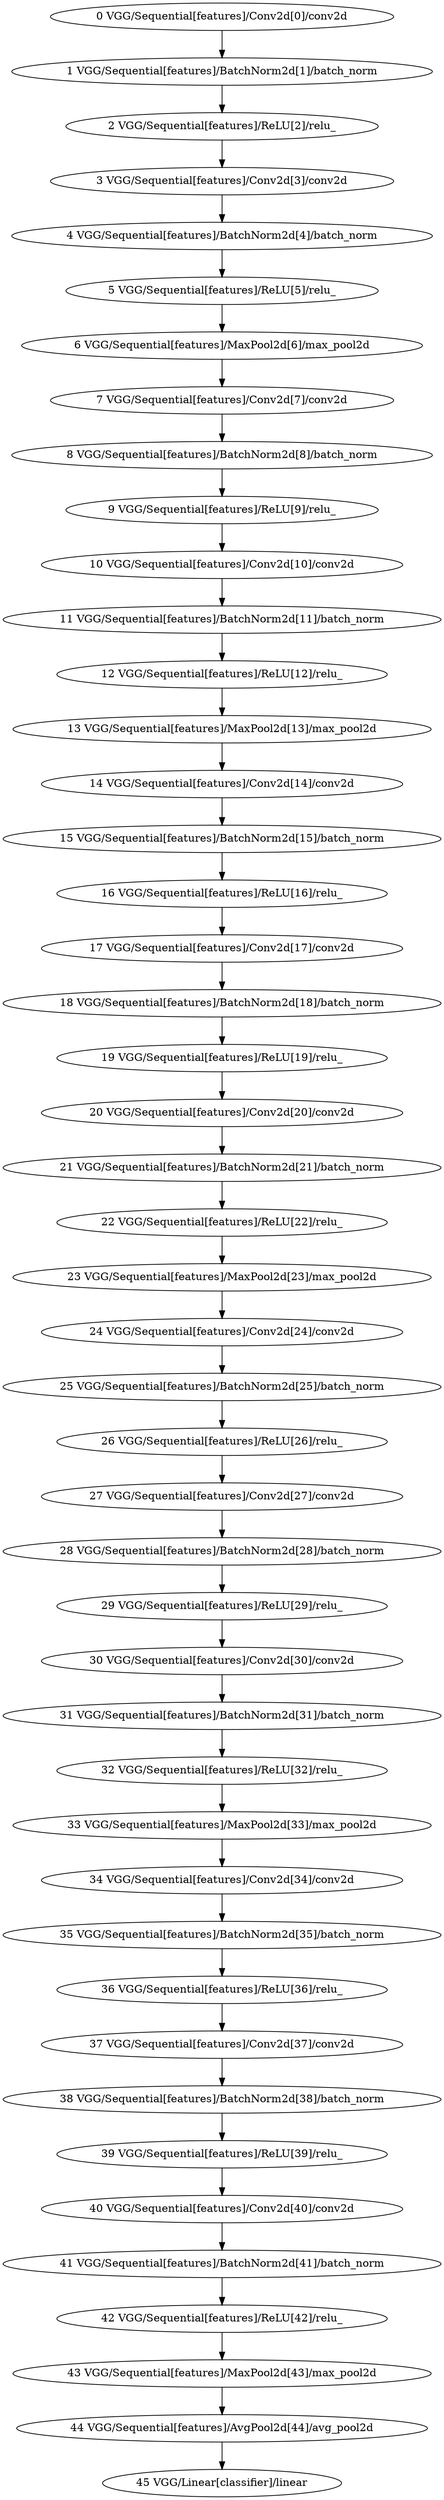 strict digraph  {
"0 VGG/Sequential[features]/Conv2d[0]/conv2d" [id=0, scope="VGG/Sequential[features]/Conv2d[0]", type=conv2d];
"1 VGG/Sequential[features]/BatchNorm2d[1]/batch_norm" [id=1, scope="VGG/Sequential[features]/BatchNorm2d[1]", type=batch_norm];
"2 VGG/Sequential[features]/ReLU[2]/relu_" [id=2, scope="VGG/Sequential[features]/ReLU[2]", type=relu_];
"3 VGG/Sequential[features]/Conv2d[3]/conv2d" [id=3, scope="VGG/Sequential[features]/Conv2d[3]", type=conv2d];
"4 VGG/Sequential[features]/BatchNorm2d[4]/batch_norm" [id=4, scope="VGG/Sequential[features]/BatchNorm2d[4]", type=batch_norm];
"5 VGG/Sequential[features]/ReLU[5]/relu_" [id=5, scope="VGG/Sequential[features]/ReLU[5]", type=relu_];
"6 VGG/Sequential[features]/MaxPool2d[6]/max_pool2d" [id=6, scope="VGG/Sequential[features]/MaxPool2d[6]", type=max_pool2d];
"7 VGG/Sequential[features]/Conv2d[7]/conv2d" [id=7, scope="VGG/Sequential[features]/Conv2d[7]", type=conv2d];
"8 VGG/Sequential[features]/BatchNorm2d[8]/batch_norm" [id=8, scope="VGG/Sequential[features]/BatchNorm2d[8]", type=batch_norm];
"9 VGG/Sequential[features]/ReLU[9]/relu_" [id=9, scope="VGG/Sequential[features]/ReLU[9]", type=relu_];
"10 VGG/Sequential[features]/Conv2d[10]/conv2d" [id=10, scope="VGG/Sequential[features]/Conv2d[10]", type=conv2d];
"11 VGG/Sequential[features]/BatchNorm2d[11]/batch_norm" [id=11, scope="VGG/Sequential[features]/BatchNorm2d[11]", type=batch_norm];
"12 VGG/Sequential[features]/ReLU[12]/relu_" [id=12, scope="VGG/Sequential[features]/ReLU[12]", type=relu_];
"13 VGG/Sequential[features]/MaxPool2d[13]/max_pool2d" [id=13, scope="VGG/Sequential[features]/MaxPool2d[13]", type=max_pool2d];
"14 VGG/Sequential[features]/Conv2d[14]/conv2d" [id=14, scope="VGG/Sequential[features]/Conv2d[14]", type=conv2d];
"15 VGG/Sequential[features]/BatchNorm2d[15]/batch_norm" [id=15, scope="VGG/Sequential[features]/BatchNorm2d[15]", type=batch_norm];
"16 VGG/Sequential[features]/ReLU[16]/relu_" [id=16, scope="VGG/Sequential[features]/ReLU[16]", type=relu_];
"17 VGG/Sequential[features]/Conv2d[17]/conv2d" [id=17, scope="VGG/Sequential[features]/Conv2d[17]", type=conv2d];
"18 VGG/Sequential[features]/BatchNorm2d[18]/batch_norm" [id=18, scope="VGG/Sequential[features]/BatchNorm2d[18]", type=batch_norm];
"19 VGG/Sequential[features]/ReLU[19]/relu_" [id=19, scope="VGG/Sequential[features]/ReLU[19]", type=relu_];
"20 VGG/Sequential[features]/Conv2d[20]/conv2d" [id=20, scope="VGG/Sequential[features]/Conv2d[20]", type=conv2d];
"21 VGG/Sequential[features]/BatchNorm2d[21]/batch_norm" [id=21, scope="VGG/Sequential[features]/BatchNorm2d[21]", type=batch_norm];
"22 VGG/Sequential[features]/ReLU[22]/relu_" [id=22, scope="VGG/Sequential[features]/ReLU[22]", type=relu_];
"23 VGG/Sequential[features]/MaxPool2d[23]/max_pool2d" [id=23, scope="VGG/Sequential[features]/MaxPool2d[23]", type=max_pool2d];
"24 VGG/Sequential[features]/Conv2d[24]/conv2d" [id=24, scope="VGG/Sequential[features]/Conv2d[24]", type=conv2d];
"25 VGG/Sequential[features]/BatchNorm2d[25]/batch_norm" [id=25, scope="VGG/Sequential[features]/BatchNorm2d[25]", type=batch_norm];
"26 VGG/Sequential[features]/ReLU[26]/relu_" [id=26, scope="VGG/Sequential[features]/ReLU[26]", type=relu_];
"27 VGG/Sequential[features]/Conv2d[27]/conv2d" [id=27, scope="VGG/Sequential[features]/Conv2d[27]", type=conv2d];
"28 VGG/Sequential[features]/BatchNorm2d[28]/batch_norm" [id=28, scope="VGG/Sequential[features]/BatchNorm2d[28]", type=batch_norm];
"29 VGG/Sequential[features]/ReLU[29]/relu_" [id=29, scope="VGG/Sequential[features]/ReLU[29]", type=relu_];
"30 VGG/Sequential[features]/Conv2d[30]/conv2d" [id=30, scope="VGG/Sequential[features]/Conv2d[30]", type=conv2d];
"31 VGG/Sequential[features]/BatchNorm2d[31]/batch_norm" [id=31, scope="VGG/Sequential[features]/BatchNorm2d[31]", type=batch_norm];
"32 VGG/Sequential[features]/ReLU[32]/relu_" [id=32, scope="VGG/Sequential[features]/ReLU[32]", type=relu_];
"33 VGG/Sequential[features]/MaxPool2d[33]/max_pool2d" [id=33, scope="VGG/Sequential[features]/MaxPool2d[33]", type=max_pool2d];
"34 VGG/Sequential[features]/Conv2d[34]/conv2d" [id=34, scope="VGG/Sequential[features]/Conv2d[34]", type=conv2d];
"35 VGG/Sequential[features]/BatchNorm2d[35]/batch_norm" [id=35, scope="VGG/Sequential[features]/BatchNorm2d[35]", type=batch_norm];
"36 VGG/Sequential[features]/ReLU[36]/relu_" [id=36, scope="VGG/Sequential[features]/ReLU[36]", type=relu_];
"37 VGG/Sequential[features]/Conv2d[37]/conv2d" [id=37, scope="VGG/Sequential[features]/Conv2d[37]", type=conv2d];
"38 VGG/Sequential[features]/BatchNorm2d[38]/batch_norm" [id=38, scope="VGG/Sequential[features]/BatchNorm2d[38]", type=batch_norm];
"39 VGG/Sequential[features]/ReLU[39]/relu_" [id=39, scope="VGG/Sequential[features]/ReLU[39]", type=relu_];
"40 VGG/Sequential[features]/Conv2d[40]/conv2d" [id=40, scope="VGG/Sequential[features]/Conv2d[40]", type=conv2d];
"41 VGG/Sequential[features]/BatchNorm2d[41]/batch_norm" [id=41, scope="VGG/Sequential[features]/BatchNorm2d[41]", type=batch_norm];
"42 VGG/Sequential[features]/ReLU[42]/relu_" [id=42, scope="VGG/Sequential[features]/ReLU[42]", type=relu_];
"43 VGG/Sequential[features]/MaxPool2d[43]/max_pool2d" [id=43, scope="VGG/Sequential[features]/MaxPool2d[43]", type=max_pool2d];
"44 VGG/Sequential[features]/AvgPool2d[44]/avg_pool2d" [id=44, scope="VGG/Sequential[features]/AvgPool2d[44]", type=avg_pool2d];
"45 VGG/Linear[classifier]/linear" [id=45, scope="VGG/Linear[classifier]", type=linear];
"0 VGG/Sequential[features]/Conv2d[0]/conv2d" -> "1 VGG/Sequential[features]/BatchNorm2d[1]/batch_norm";
"1 VGG/Sequential[features]/BatchNorm2d[1]/batch_norm" -> "2 VGG/Sequential[features]/ReLU[2]/relu_";
"2 VGG/Sequential[features]/ReLU[2]/relu_" -> "3 VGG/Sequential[features]/Conv2d[3]/conv2d";
"3 VGG/Sequential[features]/Conv2d[3]/conv2d" -> "4 VGG/Sequential[features]/BatchNorm2d[4]/batch_norm";
"4 VGG/Sequential[features]/BatchNorm2d[4]/batch_norm" -> "5 VGG/Sequential[features]/ReLU[5]/relu_";
"5 VGG/Sequential[features]/ReLU[5]/relu_" -> "6 VGG/Sequential[features]/MaxPool2d[6]/max_pool2d";
"6 VGG/Sequential[features]/MaxPool2d[6]/max_pool2d" -> "7 VGG/Sequential[features]/Conv2d[7]/conv2d";
"7 VGG/Sequential[features]/Conv2d[7]/conv2d" -> "8 VGG/Sequential[features]/BatchNorm2d[8]/batch_norm";
"8 VGG/Sequential[features]/BatchNorm2d[8]/batch_norm" -> "9 VGG/Sequential[features]/ReLU[9]/relu_";
"9 VGG/Sequential[features]/ReLU[9]/relu_" -> "10 VGG/Sequential[features]/Conv2d[10]/conv2d";
"10 VGG/Sequential[features]/Conv2d[10]/conv2d" -> "11 VGG/Sequential[features]/BatchNorm2d[11]/batch_norm";
"11 VGG/Sequential[features]/BatchNorm2d[11]/batch_norm" -> "12 VGG/Sequential[features]/ReLU[12]/relu_";
"12 VGG/Sequential[features]/ReLU[12]/relu_" -> "13 VGG/Sequential[features]/MaxPool2d[13]/max_pool2d";
"13 VGG/Sequential[features]/MaxPool2d[13]/max_pool2d" -> "14 VGG/Sequential[features]/Conv2d[14]/conv2d";
"14 VGG/Sequential[features]/Conv2d[14]/conv2d" -> "15 VGG/Sequential[features]/BatchNorm2d[15]/batch_norm";
"15 VGG/Sequential[features]/BatchNorm2d[15]/batch_norm" -> "16 VGG/Sequential[features]/ReLU[16]/relu_";
"16 VGG/Sequential[features]/ReLU[16]/relu_" -> "17 VGG/Sequential[features]/Conv2d[17]/conv2d";
"17 VGG/Sequential[features]/Conv2d[17]/conv2d" -> "18 VGG/Sequential[features]/BatchNorm2d[18]/batch_norm";
"18 VGG/Sequential[features]/BatchNorm2d[18]/batch_norm" -> "19 VGG/Sequential[features]/ReLU[19]/relu_";
"19 VGG/Sequential[features]/ReLU[19]/relu_" -> "20 VGG/Sequential[features]/Conv2d[20]/conv2d";
"20 VGG/Sequential[features]/Conv2d[20]/conv2d" -> "21 VGG/Sequential[features]/BatchNorm2d[21]/batch_norm";
"21 VGG/Sequential[features]/BatchNorm2d[21]/batch_norm" -> "22 VGG/Sequential[features]/ReLU[22]/relu_";
"22 VGG/Sequential[features]/ReLU[22]/relu_" -> "23 VGG/Sequential[features]/MaxPool2d[23]/max_pool2d";
"23 VGG/Sequential[features]/MaxPool2d[23]/max_pool2d" -> "24 VGG/Sequential[features]/Conv2d[24]/conv2d";
"24 VGG/Sequential[features]/Conv2d[24]/conv2d" -> "25 VGG/Sequential[features]/BatchNorm2d[25]/batch_norm";
"25 VGG/Sequential[features]/BatchNorm2d[25]/batch_norm" -> "26 VGG/Sequential[features]/ReLU[26]/relu_";
"26 VGG/Sequential[features]/ReLU[26]/relu_" -> "27 VGG/Sequential[features]/Conv2d[27]/conv2d";
"27 VGG/Sequential[features]/Conv2d[27]/conv2d" -> "28 VGG/Sequential[features]/BatchNorm2d[28]/batch_norm";
"28 VGG/Sequential[features]/BatchNorm2d[28]/batch_norm" -> "29 VGG/Sequential[features]/ReLU[29]/relu_";
"29 VGG/Sequential[features]/ReLU[29]/relu_" -> "30 VGG/Sequential[features]/Conv2d[30]/conv2d";
"30 VGG/Sequential[features]/Conv2d[30]/conv2d" -> "31 VGG/Sequential[features]/BatchNorm2d[31]/batch_norm";
"31 VGG/Sequential[features]/BatchNorm2d[31]/batch_norm" -> "32 VGG/Sequential[features]/ReLU[32]/relu_";
"32 VGG/Sequential[features]/ReLU[32]/relu_" -> "33 VGG/Sequential[features]/MaxPool2d[33]/max_pool2d";
"33 VGG/Sequential[features]/MaxPool2d[33]/max_pool2d" -> "34 VGG/Sequential[features]/Conv2d[34]/conv2d";
"34 VGG/Sequential[features]/Conv2d[34]/conv2d" -> "35 VGG/Sequential[features]/BatchNorm2d[35]/batch_norm";
"35 VGG/Sequential[features]/BatchNorm2d[35]/batch_norm" -> "36 VGG/Sequential[features]/ReLU[36]/relu_";
"36 VGG/Sequential[features]/ReLU[36]/relu_" -> "37 VGG/Sequential[features]/Conv2d[37]/conv2d";
"37 VGG/Sequential[features]/Conv2d[37]/conv2d" -> "38 VGG/Sequential[features]/BatchNorm2d[38]/batch_norm";
"38 VGG/Sequential[features]/BatchNorm2d[38]/batch_norm" -> "39 VGG/Sequential[features]/ReLU[39]/relu_";
"39 VGG/Sequential[features]/ReLU[39]/relu_" -> "40 VGG/Sequential[features]/Conv2d[40]/conv2d";
"40 VGG/Sequential[features]/Conv2d[40]/conv2d" -> "41 VGG/Sequential[features]/BatchNorm2d[41]/batch_norm";
"41 VGG/Sequential[features]/BatchNorm2d[41]/batch_norm" -> "42 VGG/Sequential[features]/ReLU[42]/relu_";
"42 VGG/Sequential[features]/ReLU[42]/relu_" -> "43 VGG/Sequential[features]/MaxPool2d[43]/max_pool2d";
"43 VGG/Sequential[features]/MaxPool2d[43]/max_pool2d" -> "44 VGG/Sequential[features]/AvgPool2d[44]/avg_pool2d";
"44 VGG/Sequential[features]/AvgPool2d[44]/avg_pool2d" -> "45 VGG/Linear[classifier]/linear";
}
